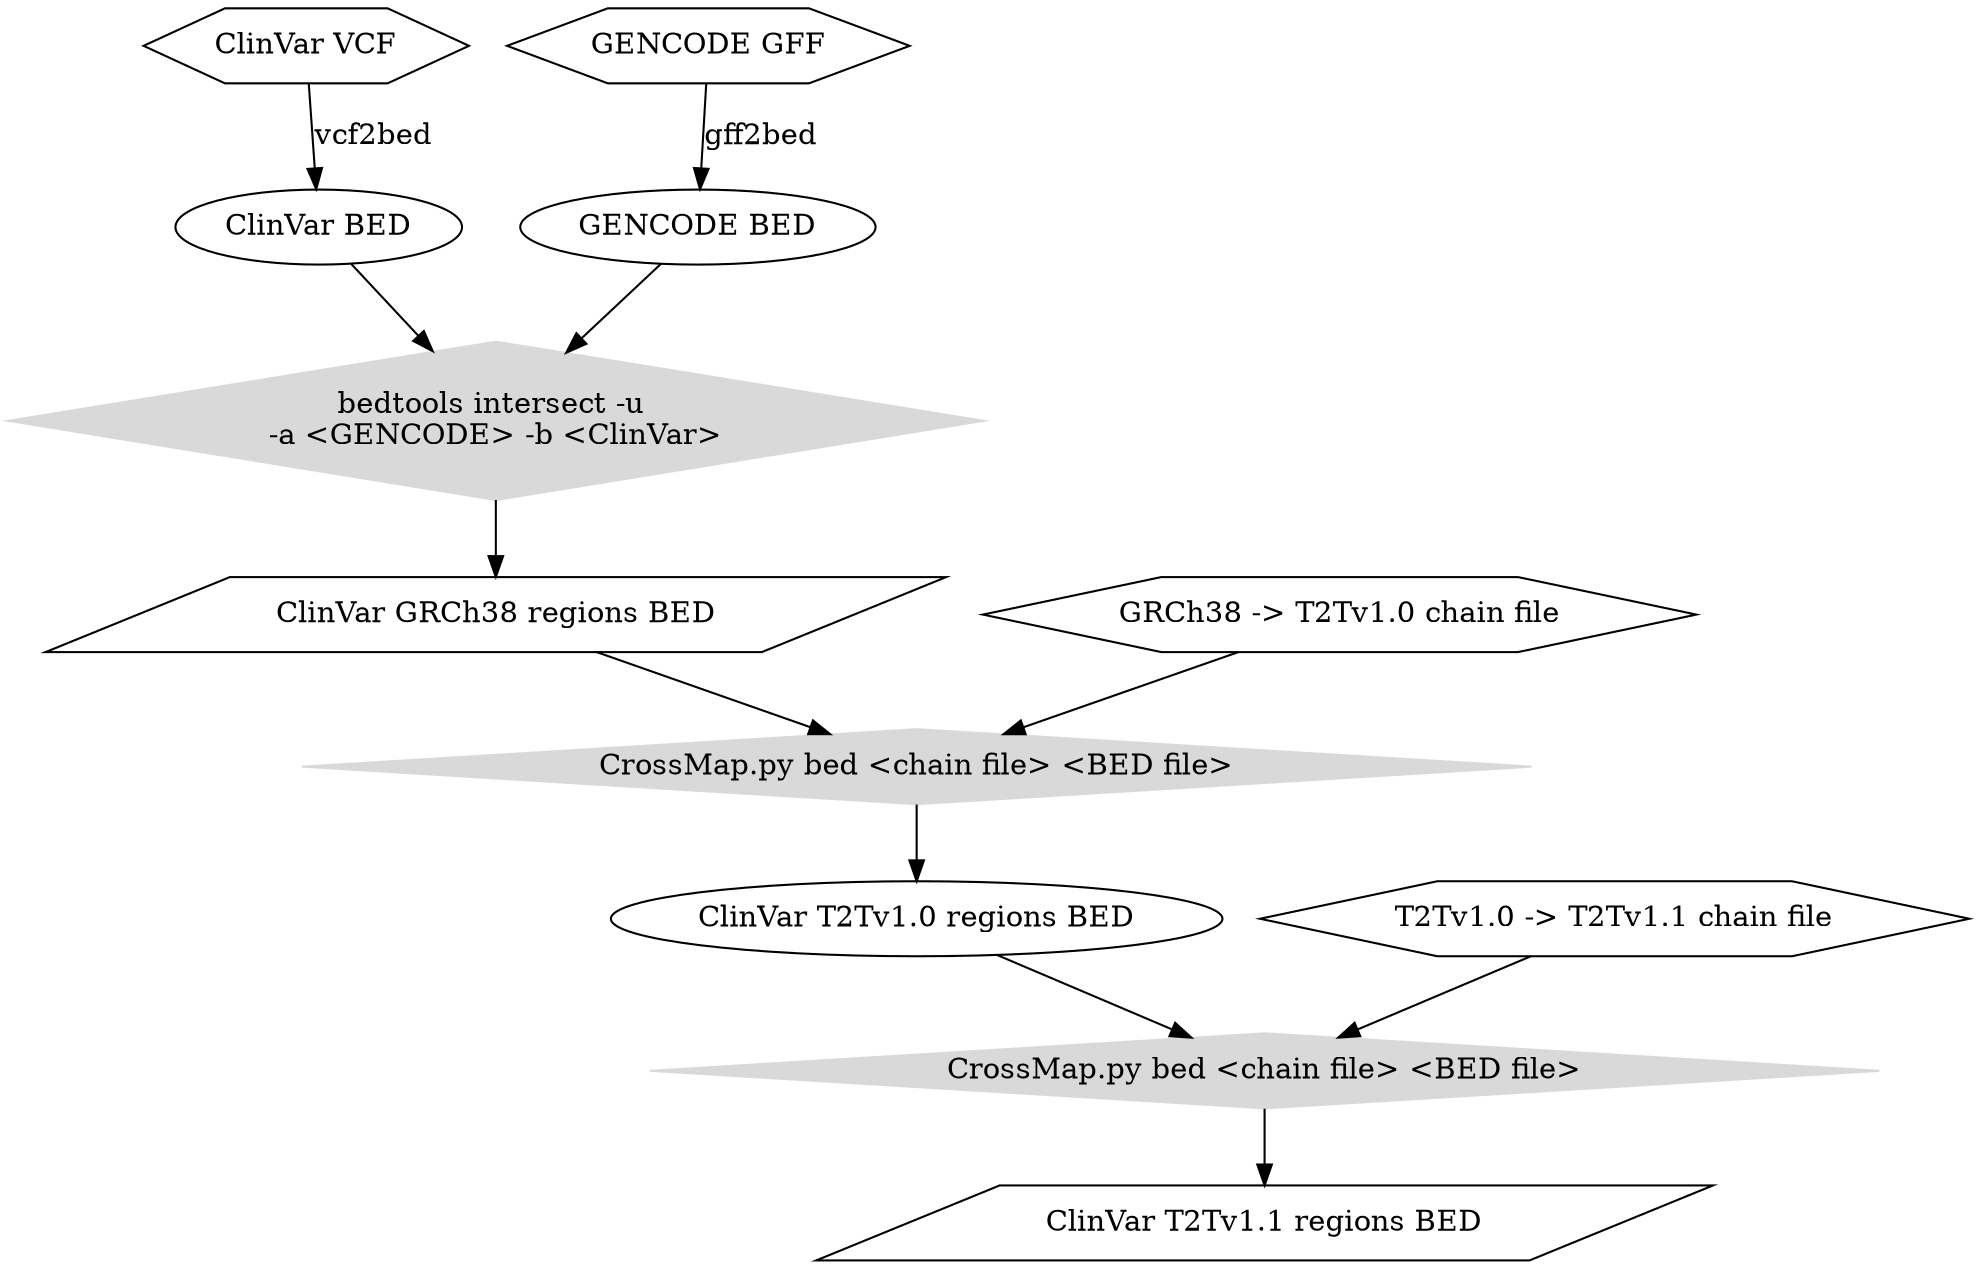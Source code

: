 digraph workflow {


	"ClinVar VCF" [shape=hexagon];

	"GRCh38 -> T2Tv1.0 chain file" [shape=hexagon];

	"T2Tv1.0 -> T2Tv1.1 chain file" [shape=hexagon];

	"GENCODE GFF" [shape=hexagon];	

	"ClinVar VCF" -> "ClinVar BED" [label="vcf2bed"];
	"GENCODE GFF" -> "GENCODE BED" [label="gff2bed"];

	"ClinVar GRCh38 regions BED" [shape=parallelogram];

	"ClinVar T2Tv1.1 regions BED" [shape=parallelogram];

	"CrossMap1" [shape=diamond,  color=gray85, style=filled, label="CrossMap.py bed <chain file> <BED file>"];

	"CrossMap2" [shape=diamond,  color=gray85, style=filled, label="CrossMap.py bed <chain file> <BED file>"];

	"GRCh38 -> T2Tv1.0 chain file" -> "CrossMap1";

	"bedtools intersect -u" -> "ClinVar GRCh38 regions BED";
	"bedtools intersect -u" [shape=diamond,  color=gray85, style=filled, label="bedtools intersect -u \n-a <GENCODE> -b <ClinVar>"];
	"GENCODE BED" -> "bedtools intersect -u"; 
	"ClinVar BED" -> "bedtools intersect -u"; 

	"ClinVar GRCh38 regions BED" -> "CrossMap1";

	"CrossMap1" -> "ClinVar T2Tv1.0 regions BED";

	"ClinVar T2Tv1.0 regions BED" -> "CrossMap2";

	"T2Tv1.0 -> T2Tv1.1 chain file" -> "CrossMap2";

	"CrossMap2" -> "ClinVar T2Tv1.1 regions BED";


	
 }